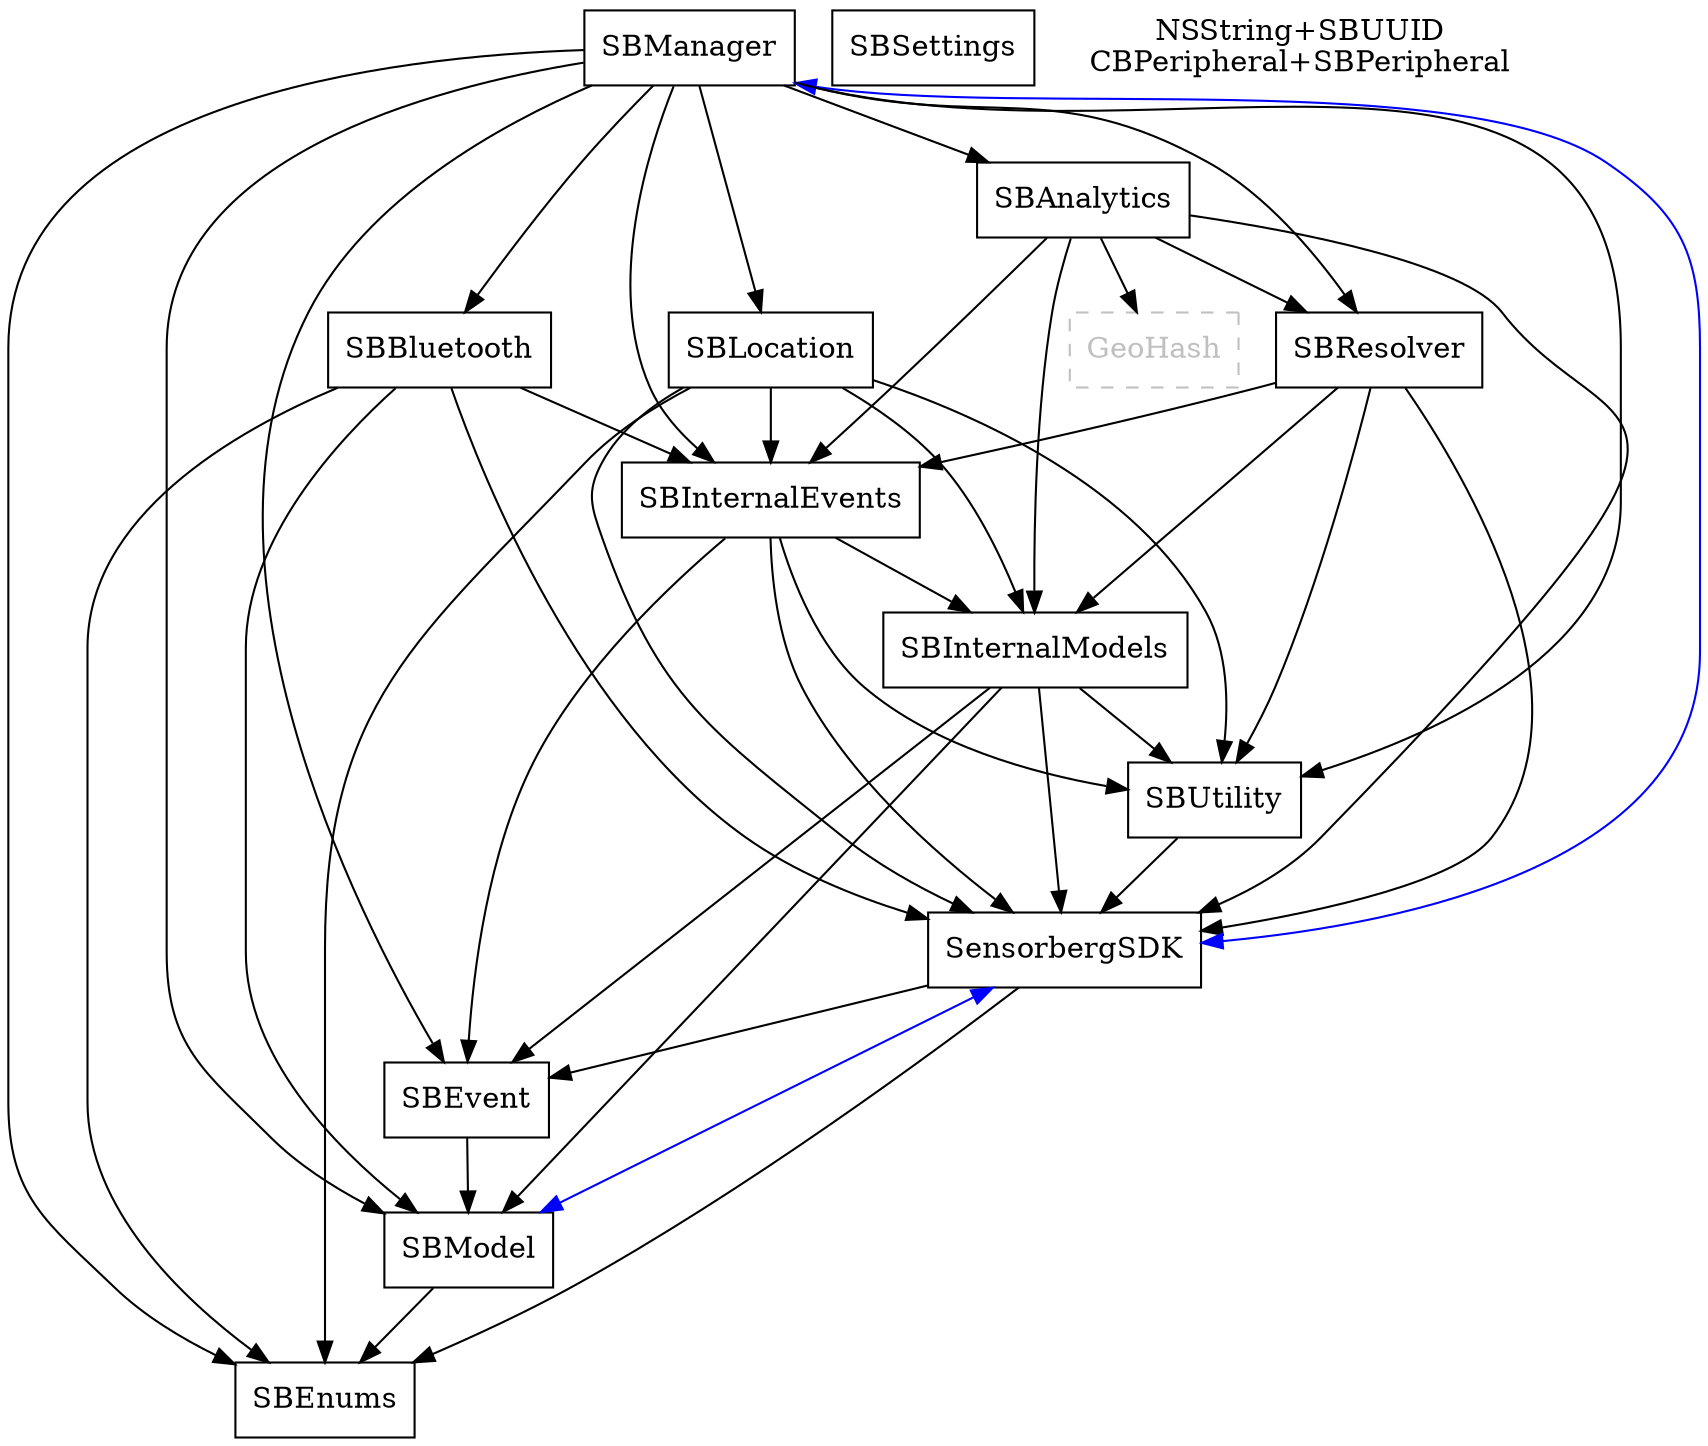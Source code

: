 digraph G {
	node [shape=box];
	"SBInternalModels" -> "SBUtility";
	"SBInternalModels" -> "SBModel";
	"SBInternalModels" -> "SBEvent";
	"SBInternalModels" -> "SensorbergSDK";
	"SBModel" -> "SBEnums";
	"SBBluetooth" -> "SBEnums";
	"SBBluetooth" -> "SBInternalEvents";
	"SBBluetooth" -> "SBModel";
	"SBBluetooth" -> "SensorbergSDK";
	"SBEvent" -> "SBModel";
	"SBUtility" -> "SensorbergSDK";
	"SBLocation" -> "SBUtility";
	"SBLocation" -> "SBInternalModels";
	"SBLocation" -> "SBEnums";
	"SBLocation" -> "SensorbergSDK";
	"SBLocation" -> "SBInternalEvents";
	"SBAnalytics" -> "SBInternalModels";
	"SBAnalytics" -> "GeoHash";
	"SBAnalytics" -> "SBResolver";
	"SBAnalytics" -> "SensorbergSDK";
	"SBAnalytics" -> "SBInternalEvents";
	"SBResolver" -> "SBUtility";
	"SBResolver" -> "SBInternalModels";
	"SBResolver" -> "SensorbergSDK";
	"SBResolver" -> "SBInternalEvents";
	"SBEnums" -> {};
	"SBManager" -> "SBModel";
	"SBManager" -> "SBBluetooth";
	"SBManager" -> "SBEvent";
	"SBManager" -> "SBUtility";
	"SBManager" -> "SBLocation";
	"SBManager" -> "SBAnalytics";
	"SBManager" -> "SBResolver";
	"SBManager" -> "SBEnums";
	"SBManager" -> "SBInternalEvents";
	"SensorbergSDK" -> "SBEnums";
	"SensorbergSDK" -> "SBEvent";
	"SBSettings" -> {};
	"SBInternalEvents" -> "SBUtility";
	"SBInternalEvents" -> "SBInternalModels";
	"SBInternalEvents" -> "SensorbergSDK";
	"SBInternalEvents" -> "SBEvent";
	
	
	edge [color=blue, dir=both];
	"SBManager" -> "SensorbergSDK";
	"SBModel" -> "SensorbergSDK";
	"GeoHash" [color=gray, style=dashed, fontcolor=gray]
	
	edge [color=black];
	node [shape=plaintext];
	"Categories" [label="NSString+SBUUID\nCBPeripheral+SBPeripheral"];
}

